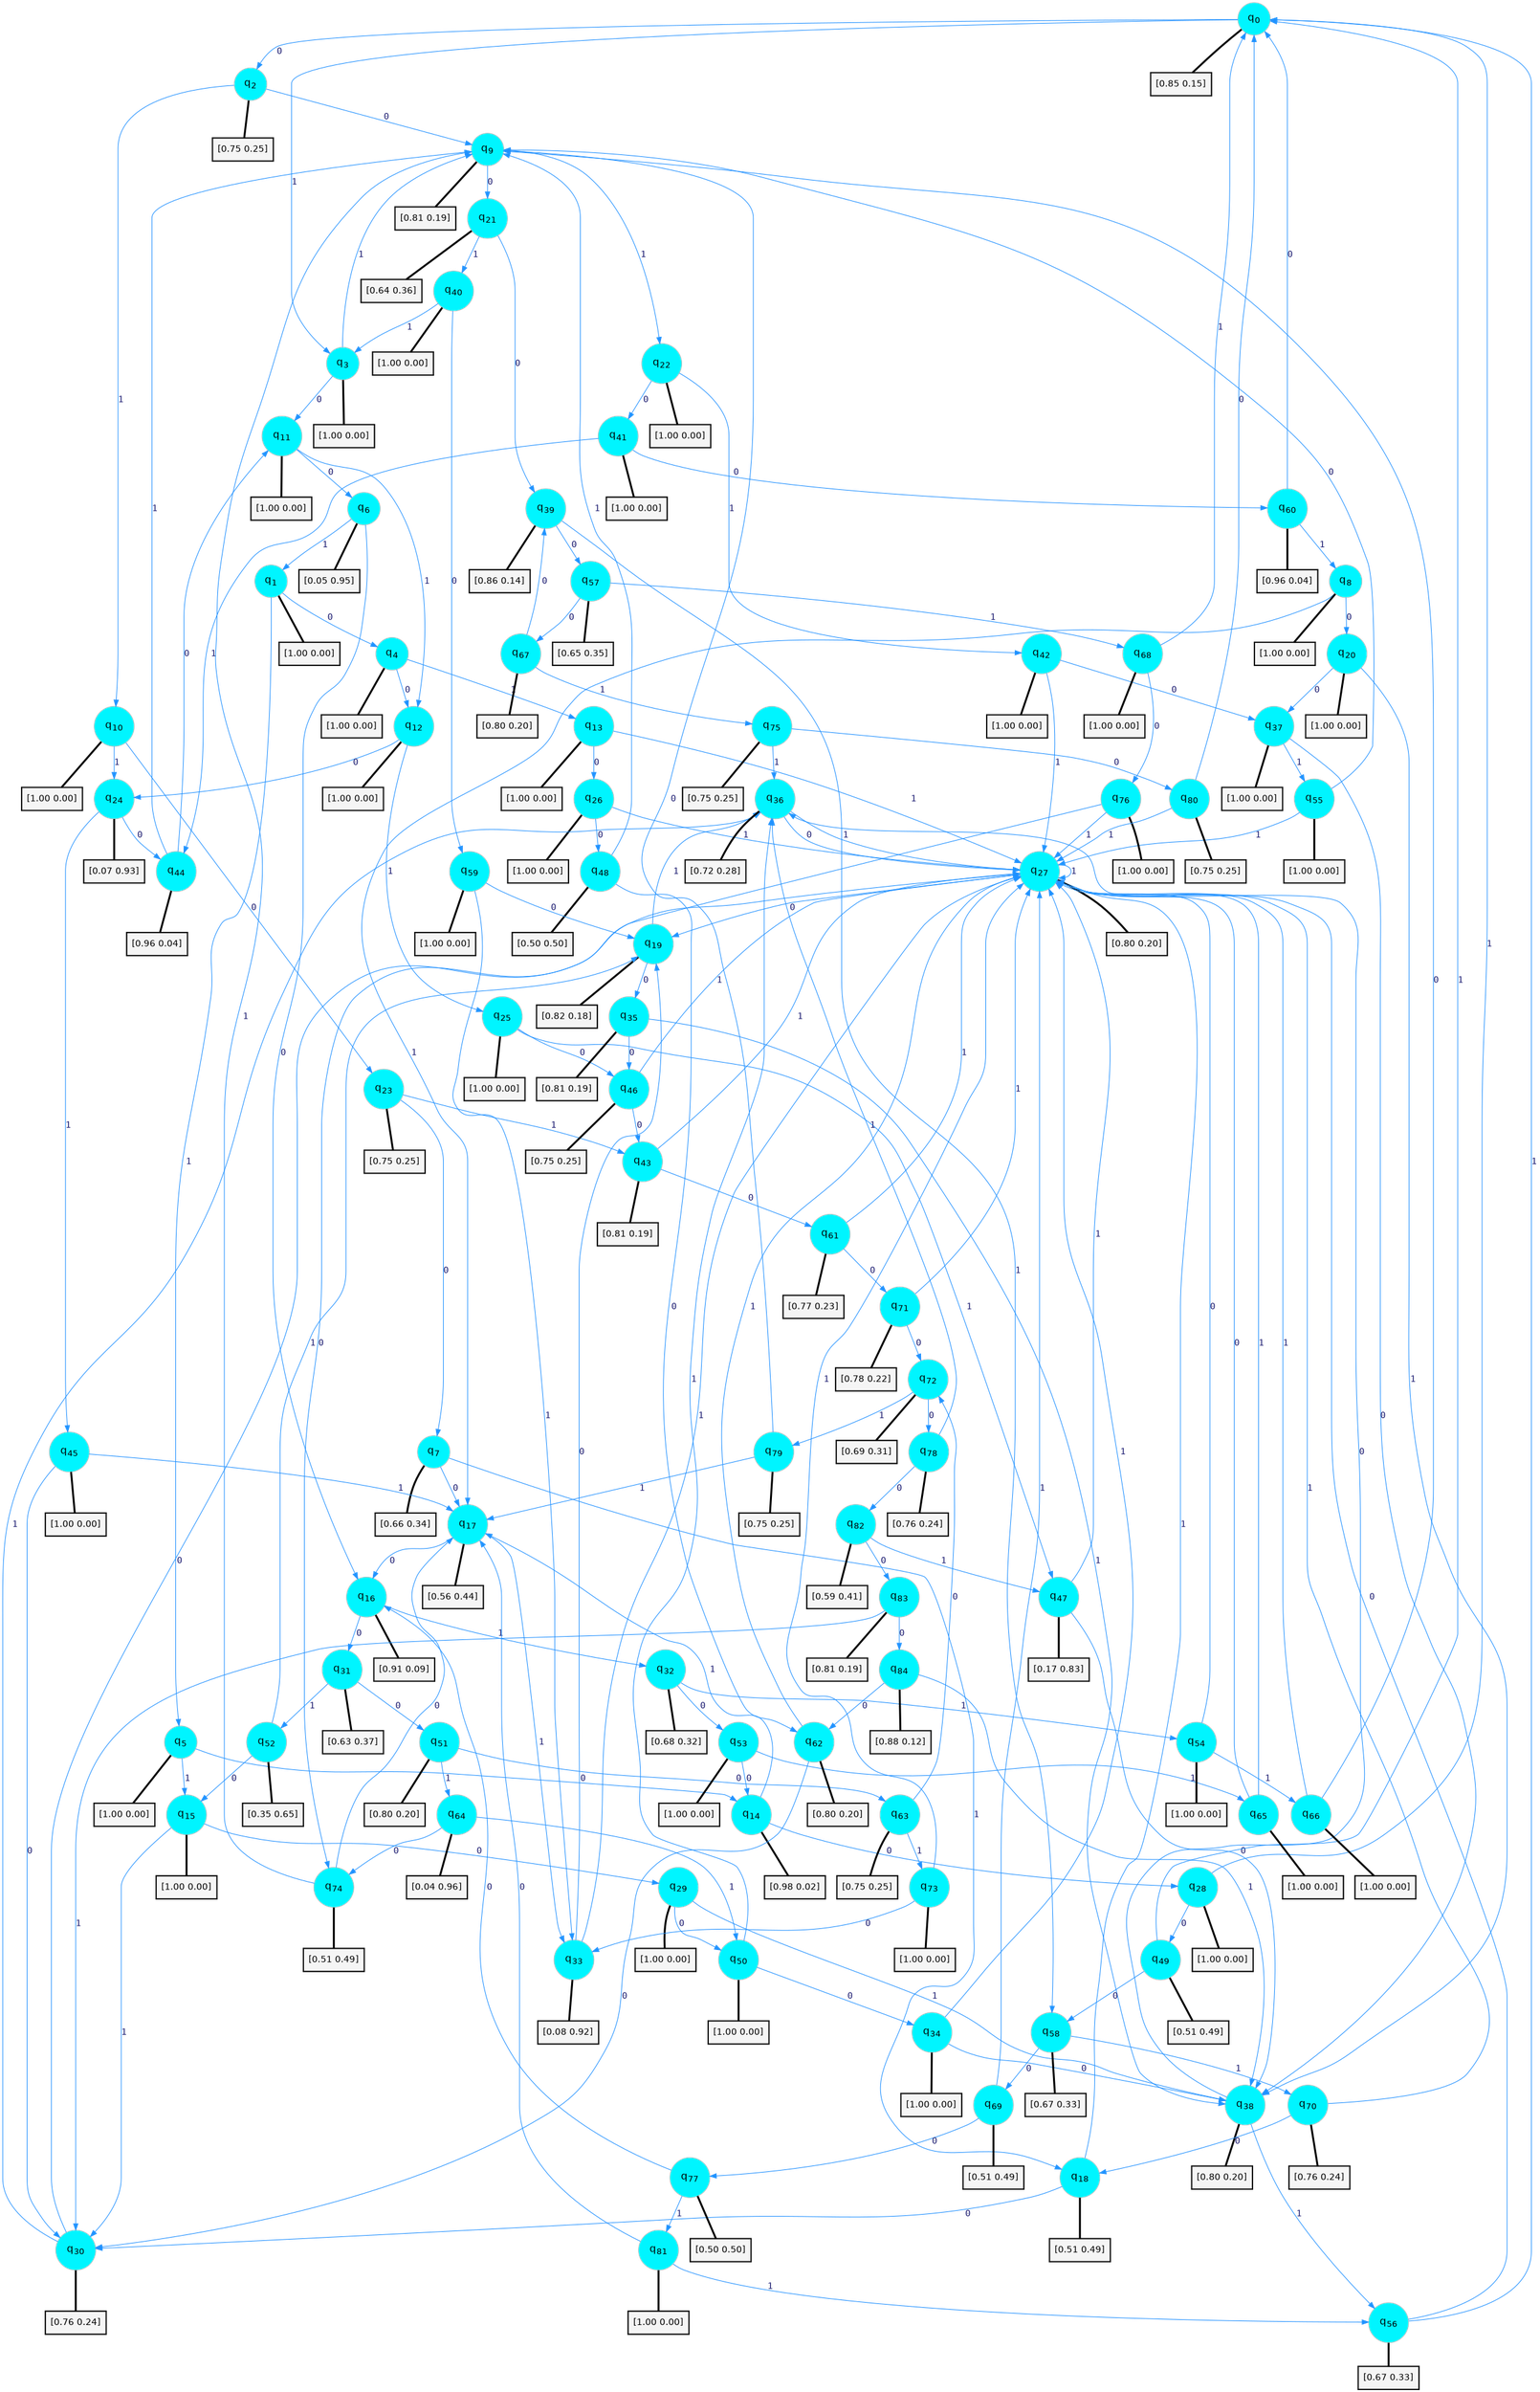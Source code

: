 digraph G {
graph [
bgcolor=transparent, dpi=300, rankdir=TD, size="40,25"];
node [
color=gray, fillcolor=turquoise1, fontcolor=black, fontname=Helvetica, fontsize=16, fontweight=bold, shape=circle, style=filled];
edge [
arrowsize=1, color=dodgerblue1, fontcolor=midnightblue, fontname=courier, fontweight=bold, penwidth=1, style=solid, weight=20];
0[label=<q<SUB>0</SUB>>];
1[label=<q<SUB>1</SUB>>];
2[label=<q<SUB>2</SUB>>];
3[label=<q<SUB>3</SUB>>];
4[label=<q<SUB>4</SUB>>];
5[label=<q<SUB>5</SUB>>];
6[label=<q<SUB>6</SUB>>];
7[label=<q<SUB>7</SUB>>];
8[label=<q<SUB>8</SUB>>];
9[label=<q<SUB>9</SUB>>];
10[label=<q<SUB>10</SUB>>];
11[label=<q<SUB>11</SUB>>];
12[label=<q<SUB>12</SUB>>];
13[label=<q<SUB>13</SUB>>];
14[label=<q<SUB>14</SUB>>];
15[label=<q<SUB>15</SUB>>];
16[label=<q<SUB>16</SUB>>];
17[label=<q<SUB>17</SUB>>];
18[label=<q<SUB>18</SUB>>];
19[label=<q<SUB>19</SUB>>];
20[label=<q<SUB>20</SUB>>];
21[label=<q<SUB>21</SUB>>];
22[label=<q<SUB>22</SUB>>];
23[label=<q<SUB>23</SUB>>];
24[label=<q<SUB>24</SUB>>];
25[label=<q<SUB>25</SUB>>];
26[label=<q<SUB>26</SUB>>];
27[label=<q<SUB>27</SUB>>];
28[label=<q<SUB>28</SUB>>];
29[label=<q<SUB>29</SUB>>];
30[label=<q<SUB>30</SUB>>];
31[label=<q<SUB>31</SUB>>];
32[label=<q<SUB>32</SUB>>];
33[label=<q<SUB>33</SUB>>];
34[label=<q<SUB>34</SUB>>];
35[label=<q<SUB>35</SUB>>];
36[label=<q<SUB>36</SUB>>];
37[label=<q<SUB>37</SUB>>];
38[label=<q<SUB>38</SUB>>];
39[label=<q<SUB>39</SUB>>];
40[label=<q<SUB>40</SUB>>];
41[label=<q<SUB>41</SUB>>];
42[label=<q<SUB>42</SUB>>];
43[label=<q<SUB>43</SUB>>];
44[label=<q<SUB>44</SUB>>];
45[label=<q<SUB>45</SUB>>];
46[label=<q<SUB>46</SUB>>];
47[label=<q<SUB>47</SUB>>];
48[label=<q<SUB>48</SUB>>];
49[label=<q<SUB>49</SUB>>];
50[label=<q<SUB>50</SUB>>];
51[label=<q<SUB>51</SUB>>];
52[label=<q<SUB>52</SUB>>];
53[label=<q<SUB>53</SUB>>];
54[label=<q<SUB>54</SUB>>];
55[label=<q<SUB>55</SUB>>];
56[label=<q<SUB>56</SUB>>];
57[label=<q<SUB>57</SUB>>];
58[label=<q<SUB>58</SUB>>];
59[label=<q<SUB>59</SUB>>];
60[label=<q<SUB>60</SUB>>];
61[label=<q<SUB>61</SUB>>];
62[label=<q<SUB>62</SUB>>];
63[label=<q<SUB>63</SUB>>];
64[label=<q<SUB>64</SUB>>];
65[label=<q<SUB>65</SUB>>];
66[label=<q<SUB>66</SUB>>];
67[label=<q<SUB>67</SUB>>];
68[label=<q<SUB>68</SUB>>];
69[label=<q<SUB>69</SUB>>];
70[label=<q<SUB>70</SUB>>];
71[label=<q<SUB>71</SUB>>];
72[label=<q<SUB>72</SUB>>];
73[label=<q<SUB>73</SUB>>];
74[label=<q<SUB>74</SUB>>];
75[label=<q<SUB>75</SUB>>];
76[label=<q<SUB>76</SUB>>];
77[label=<q<SUB>77</SUB>>];
78[label=<q<SUB>78</SUB>>];
79[label=<q<SUB>79</SUB>>];
80[label=<q<SUB>80</SUB>>];
81[label=<q<SUB>81</SUB>>];
82[label=<q<SUB>82</SUB>>];
83[label=<q<SUB>83</SUB>>];
84[label=<q<SUB>84</SUB>>];
85[label="[0.85 0.15]", shape=box,fontcolor=black, fontname=Helvetica, fontsize=14, penwidth=2, fillcolor=whitesmoke,color=black];
86[label="[1.00 0.00]", shape=box,fontcolor=black, fontname=Helvetica, fontsize=14, penwidth=2, fillcolor=whitesmoke,color=black];
87[label="[0.75 0.25]", shape=box,fontcolor=black, fontname=Helvetica, fontsize=14, penwidth=2, fillcolor=whitesmoke,color=black];
88[label="[1.00 0.00]", shape=box,fontcolor=black, fontname=Helvetica, fontsize=14, penwidth=2, fillcolor=whitesmoke,color=black];
89[label="[1.00 0.00]", shape=box,fontcolor=black, fontname=Helvetica, fontsize=14, penwidth=2, fillcolor=whitesmoke,color=black];
90[label="[1.00 0.00]", shape=box,fontcolor=black, fontname=Helvetica, fontsize=14, penwidth=2, fillcolor=whitesmoke,color=black];
91[label="[0.05 0.95]", shape=box,fontcolor=black, fontname=Helvetica, fontsize=14, penwidth=2, fillcolor=whitesmoke,color=black];
92[label="[0.66 0.34]", shape=box,fontcolor=black, fontname=Helvetica, fontsize=14, penwidth=2, fillcolor=whitesmoke,color=black];
93[label="[1.00 0.00]", shape=box,fontcolor=black, fontname=Helvetica, fontsize=14, penwidth=2, fillcolor=whitesmoke,color=black];
94[label="[0.81 0.19]", shape=box,fontcolor=black, fontname=Helvetica, fontsize=14, penwidth=2, fillcolor=whitesmoke,color=black];
95[label="[1.00 0.00]", shape=box,fontcolor=black, fontname=Helvetica, fontsize=14, penwidth=2, fillcolor=whitesmoke,color=black];
96[label="[1.00 0.00]", shape=box,fontcolor=black, fontname=Helvetica, fontsize=14, penwidth=2, fillcolor=whitesmoke,color=black];
97[label="[1.00 0.00]", shape=box,fontcolor=black, fontname=Helvetica, fontsize=14, penwidth=2, fillcolor=whitesmoke,color=black];
98[label="[1.00 0.00]", shape=box,fontcolor=black, fontname=Helvetica, fontsize=14, penwidth=2, fillcolor=whitesmoke,color=black];
99[label="[0.98 0.02]", shape=box,fontcolor=black, fontname=Helvetica, fontsize=14, penwidth=2, fillcolor=whitesmoke,color=black];
100[label="[1.00 0.00]", shape=box,fontcolor=black, fontname=Helvetica, fontsize=14, penwidth=2, fillcolor=whitesmoke,color=black];
101[label="[0.91 0.09]", shape=box,fontcolor=black, fontname=Helvetica, fontsize=14, penwidth=2, fillcolor=whitesmoke,color=black];
102[label="[0.56 0.44]", shape=box,fontcolor=black, fontname=Helvetica, fontsize=14, penwidth=2, fillcolor=whitesmoke,color=black];
103[label="[0.51 0.49]", shape=box,fontcolor=black, fontname=Helvetica, fontsize=14, penwidth=2, fillcolor=whitesmoke,color=black];
104[label="[0.82 0.18]", shape=box,fontcolor=black, fontname=Helvetica, fontsize=14, penwidth=2, fillcolor=whitesmoke,color=black];
105[label="[1.00 0.00]", shape=box,fontcolor=black, fontname=Helvetica, fontsize=14, penwidth=2, fillcolor=whitesmoke,color=black];
106[label="[0.64 0.36]", shape=box,fontcolor=black, fontname=Helvetica, fontsize=14, penwidth=2, fillcolor=whitesmoke,color=black];
107[label="[1.00 0.00]", shape=box,fontcolor=black, fontname=Helvetica, fontsize=14, penwidth=2, fillcolor=whitesmoke,color=black];
108[label="[0.75 0.25]", shape=box,fontcolor=black, fontname=Helvetica, fontsize=14, penwidth=2, fillcolor=whitesmoke,color=black];
109[label="[0.07 0.93]", shape=box,fontcolor=black, fontname=Helvetica, fontsize=14, penwidth=2, fillcolor=whitesmoke,color=black];
110[label="[1.00 0.00]", shape=box,fontcolor=black, fontname=Helvetica, fontsize=14, penwidth=2, fillcolor=whitesmoke,color=black];
111[label="[1.00 0.00]", shape=box,fontcolor=black, fontname=Helvetica, fontsize=14, penwidth=2, fillcolor=whitesmoke,color=black];
112[label="[0.80 0.20]", shape=box,fontcolor=black, fontname=Helvetica, fontsize=14, penwidth=2, fillcolor=whitesmoke,color=black];
113[label="[1.00 0.00]", shape=box,fontcolor=black, fontname=Helvetica, fontsize=14, penwidth=2, fillcolor=whitesmoke,color=black];
114[label="[1.00 0.00]", shape=box,fontcolor=black, fontname=Helvetica, fontsize=14, penwidth=2, fillcolor=whitesmoke,color=black];
115[label="[0.76 0.24]", shape=box,fontcolor=black, fontname=Helvetica, fontsize=14, penwidth=2, fillcolor=whitesmoke,color=black];
116[label="[0.63 0.37]", shape=box,fontcolor=black, fontname=Helvetica, fontsize=14, penwidth=2, fillcolor=whitesmoke,color=black];
117[label="[0.68 0.32]", shape=box,fontcolor=black, fontname=Helvetica, fontsize=14, penwidth=2, fillcolor=whitesmoke,color=black];
118[label="[0.08 0.92]", shape=box,fontcolor=black, fontname=Helvetica, fontsize=14, penwidth=2, fillcolor=whitesmoke,color=black];
119[label="[1.00 0.00]", shape=box,fontcolor=black, fontname=Helvetica, fontsize=14, penwidth=2, fillcolor=whitesmoke,color=black];
120[label="[0.81 0.19]", shape=box,fontcolor=black, fontname=Helvetica, fontsize=14, penwidth=2, fillcolor=whitesmoke,color=black];
121[label="[0.72 0.28]", shape=box,fontcolor=black, fontname=Helvetica, fontsize=14, penwidth=2, fillcolor=whitesmoke,color=black];
122[label="[1.00 0.00]", shape=box,fontcolor=black, fontname=Helvetica, fontsize=14, penwidth=2, fillcolor=whitesmoke,color=black];
123[label="[0.80 0.20]", shape=box,fontcolor=black, fontname=Helvetica, fontsize=14, penwidth=2, fillcolor=whitesmoke,color=black];
124[label="[0.86 0.14]", shape=box,fontcolor=black, fontname=Helvetica, fontsize=14, penwidth=2, fillcolor=whitesmoke,color=black];
125[label="[1.00 0.00]", shape=box,fontcolor=black, fontname=Helvetica, fontsize=14, penwidth=2, fillcolor=whitesmoke,color=black];
126[label="[1.00 0.00]", shape=box,fontcolor=black, fontname=Helvetica, fontsize=14, penwidth=2, fillcolor=whitesmoke,color=black];
127[label="[1.00 0.00]", shape=box,fontcolor=black, fontname=Helvetica, fontsize=14, penwidth=2, fillcolor=whitesmoke,color=black];
128[label="[0.81 0.19]", shape=box,fontcolor=black, fontname=Helvetica, fontsize=14, penwidth=2, fillcolor=whitesmoke,color=black];
129[label="[0.96 0.04]", shape=box,fontcolor=black, fontname=Helvetica, fontsize=14, penwidth=2, fillcolor=whitesmoke,color=black];
130[label="[1.00 0.00]", shape=box,fontcolor=black, fontname=Helvetica, fontsize=14, penwidth=2, fillcolor=whitesmoke,color=black];
131[label="[0.75 0.25]", shape=box,fontcolor=black, fontname=Helvetica, fontsize=14, penwidth=2, fillcolor=whitesmoke,color=black];
132[label="[0.17 0.83]", shape=box,fontcolor=black, fontname=Helvetica, fontsize=14, penwidth=2, fillcolor=whitesmoke,color=black];
133[label="[0.50 0.50]", shape=box,fontcolor=black, fontname=Helvetica, fontsize=14, penwidth=2, fillcolor=whitesmoke,color=black];
134[label="[0.51 0.49]", shape=box,fontcolor=black, fontname=Helvetica, fontsize=14, penwidth=2, fillcolor=whitesmoke,color=black];
135[label="[1.00 0.00]", shape=box,fontcolor=black, fontname=Helvetica, fontsize=14, penwidth=2, fillcolor=whitesmoke,color=black];
136[label="[0.80 0.20]", shape=box,fontcolor=black, fontname=Helvetica, fontsize=14, penwidth=2, fillcolor=whitesmoke,color=black];
137[label="[0.35 0.65]", shape=box,fontcolor=black, fontname=Helvetica, fontsize=14, penwidth=2, fillcolor=whitesmoke,color=black];
138[label="[1.00 0.00]", shape=box,fontcolor=black, fontname=Helvetica, fontsize=14, penwidth=2, fillcolor=whitesmoke,color=black];
139[label="[1.00 0.00]", shape=box,fontcolor=black, fontname=Helvetica, fontsize=14, penwidth=2, fillcolor=whitesmoke,color=black];
140[label="[1.00 0.00]", shape=box,fontcolor=black, fontname=Helvetica, fontsize=14, penwidth=2, fillcolor=whitesmoke,color=black];
141[label="[0.67 0.33]", shape=box,fontcolor=black, fontname=Helvetica, fontsize=14, penwidth=2, fillcolor=whitesmoke,color=black];
142[label="[0.65 0.35]", shape=box,fontcolor=black, fontname=Helvetica, fontsize=14, penwidth=2, fillcolor=whitesmoke,color=black];
143[label="[0.67 0.33]", shape=box,fontcolor=black, fontname=Helvetica, fontsize=14, penwidth=2, fillcolor=whitesmoke,color=black];
144[label="[1.00 0.00]", shape=box,fontcolor=black, fontname=Helvetica, fontsize=14, penwidth=2, fillcolor=whitesmoke,color=black];
145[label="[0.96 0.04]", shape=box,fontcolor=black, fontname=Helvetica, fontsize=14, penwidth=2, fillcolor=whitesmoke,color=black];
146[label="[0.77 0.23]", shape=box,fontcolor=black, fontname=Helvetica, fontsize=14, penwidth=2, fillcolor=whitesmoke,color=black];
147[label="[0.80 0.20]", shape=box,fontcolor=black, fontname=Helvetica, fontsize=14, penwidth=2, fillcolor=whitesmoke,color=black];
148[label="[0.75 0.25]", shape=box,fontcolor=black, fontname=Helvetica, fontsize=14, penwidth=2, fillcolor=whitesmoke,color=black];
149[label="[0.04 0.96]", shape=box,fontcolor=black, fontname=Helvetica, fontsize=14, penwidth=2, fillcolor=whitesmoke,color=black];
150[label="[1.00 0.00]", shape=box,fontcolor=black, fontname=Helvetica, fontsize=14, penwidth=2, fillcolor=whitesmoke,color=black];
151[label="[1.00 0.00]", shape=box,fontcolor=black, fontname=Helvetica, fontsize=14, penwidth=2, fillcolor=whitesmoke,color=black];
152[label="[0.80 0.20]", shape=box,fontcolor=black, fontname=Helvetica, fontsize=14, penwidth=2, fillcolor=whitesmoke,color=black];
153[label="[1.00 0.00]", shape=box,fontcolor=black, fontname=Helvetica, fontsize=14, penwidth=2, fillcolor=whitesmoke,color=black];
154[label="[0.51 0.49]", shape=box,fontcolor=black, fontname=Helvetica, fontsize=14, penwidth=2, fillcolor=whitesmoke,color=black];
155[label="[0.76 0.24]", shape=box,fontcolor=black, fontname=Helvetica, fontsize=14, penwidth=2, fillcolor=whitesmoke,color=black];
156[label="[0.78 0.22]", shape=box,fontcolor=black, fontname=Helvetica, fontsize=14, penwidth=2, fillcolor=whitesmoke,color=black];
157[label="[0.69 0.31]", shape=box,fontcolor=black, fontname=Helvetica, fontsize=14, penwidth=2, fillcolor=whitesmoke,color=black];
158[label="[1.00 0.00]", shape=box,fontcolor=black, fontname=Helvetica, fontsize=14, penwidth=2, fillcolor=whitesmoke,color=black];
159[label="[0.51 0.49]", shape=box,fontcolor=black, fontname=Helvetica, fontsize=14, penwidth=2, fillcolor=whitesmoke,color=black];
160[label="[0.75 0.25]", shape=box,fontcolor=black, fontname=Helvetica, fontsize=14, penwidth=2, fillcolor=whitesmoke,color=black];
161[label="[1.00 0.00]", shape=box,fontcolor=black, fontname=Helvetica, fontsize=14, penwidth=2, fillcolor=whitesmoke,color=black];
162[label="[0.50 0.50]", shape=box,fontcolor=black, fontname=Helvetica, fontsize=14, penwidth=2, fillcolor=whitesmoke,color=black];
163[label="[0.76 0.24]", shape=box,fontcolor=black, fontname=Helvetica, fontsize=14, penwidth=2, fillcolor=whitesmoke,color=black];
164[label="[0.75 0.25]", shape=box,fontcolor=black, fontname=Helvetica, fontsize=14, penwidth=2, fillcolor=whitesmoke,color=black];
165[label="[0.75 0.25]", shape=box,fontcolor=black, fontname=Helvetica, fontsize=14, penwidth=2, fillcolor=whitesmoke,color=black];
166[label="[1.00 0.00]", shape=box,fontcolor=black, fontname=Helvetica, fontsize=14, penwidth=2, fillcolor=whitesmoke,color=black];
167[label="[0.59 0.41]", shape=box,fontcolor=black, fontname=Helvetica, fontsize=14, penwidth=2, fillcolor=whitesmoke,color=black];
168[label="[0.81 0.19]", shape=box,fontcolor=black, fontname=Helvetica, fontsize=14, penwidth=2, fillcolor=whitesmoke,color=black];
169[label="[0.88 0.12]", shape=box,fontcolor=black, fontname=Helvetica, fontsize=14, penwidth=2, fillcolor=whitesmoke,color=black];
0->2 [label=0];
0->3 [label=1];
0->85 [arrowhead=none, penwidth=3,color=black];
1->4 [label=0];
1->5 [label=1];
1->86 [arrowhead=none, penwidth=3,color=black];
2->9 [label=0];
2->10 [label=1];
2->87 [arrowhead=none, penwidth=3,color=black];
3->11 [label=0];
3->9 [label=1];
3->88 [arrowhead=none, penwidth=3,color=black];
4->12 [label=0];
4->13 [label=1];
4->89 [arrowhead=none, penwidth=3,color=black];
5->14 [label=0];
5->15 [label=1];
5->90 [arrowhead=none, penwidth=3,color=black];
6->16 [label=0];
6->1 [label=1];
6->91 [arrowhead=none, penwidth=3,color=black];
7->17 [label=0];
7->18 [label=1];
7->92 [arrowhead=none, penwidth=3,color=black];
8->20 [label=0];
8->17 [label=1];
8->93 [arrowhead=none, penwidth=3,color=black];
9->21 [label=0];
9->22 [label=1];
9->94 [arrowhead=none, penwidth=3,color=black];
10->23 [label=0];
10->24 [label=1];
10->95 [arrowhead=none, penwidth=3,color=black];
11->6 [label=0];
11->12 [label=1];
11->96 [arrowhead=none, penwidth=3,color=black];
12->24 [label=0];
12->25 [label=1];
12->97 [arrowhead=none, penwidth=3,color=black];
13->26 [label=0];
13->27 [label=1];
13->98 [arrowhead=none, penwidth=3,color=black];
14->28 [label=0];
14->17 [label=1];
14->99 [arrowhead=none, penwidth=3,color=black];
15->29 [label=0];
15->30 [label=1];
15->100 [arrowhead=none, penwidth=3,color=black];
16->31 [label=0];
16->32 [label=1];
16->101 [arrowhead=none, penwidth=3,color=black];
17->16 [label=0];
17->33 [label=1];
17->102 [arrowhead=none, penwidth=3,color=black];
18->30 [label=0];
18->27 [label=1];
18->103 [arrowhead=none, penwidth=3,color=black];
19->35 [label=0];
19->36 [label=1];
19->104 [arrowhead=none, penwidth=3,color=black];
20->37 [label=0];
20->38 [label=1];
20->105 [arrowhead=none, penwidth=3,color=black];
21->39 [label=0];
21->40 [label=1];
21->106 [arrowhead=none, penwidth=3,color=black];
22->41 [label=0];
22->42 [label=1];
22->107 [arrowhead=none, penwidth=3,color=black];
23->7 [label=0];
23->43 [label=1];
23->108 [arrowhead=none, penwidth=3,color=black];
24->44 [label=0];
24->45 [label=1];
24->109 [arrowhead=none, penwidth=3,color=black];
25->46 [label=0];
25->47 [label=1];
25->110 [arrowhead=none, penwidth=3,color=black];
26->48 [label=0];
26->27 [label=1];
26->111 [arrowhead=none, penwidth=3,color=black];
27->19 [label=0];
27->27 [label=1];
27->112 [arrowhead=none, penwidth=3,color=black];
28->49 [label=0];
28->0 [label=1];
28->113 [arrowhead=none, penwidth=3,color=black];
29->50 [label=0];
29->38 [label=1];
29->114 [arrowhead=none, penwidth=3,color=black];
30->27 [label=0];
30->36 [label=1];
30->115 [arrowhead=none, penwidth=3,color=black];
31->51 [label=0];
31->52 [label=1];
31->116 [arrowhead=none, penwidth=3,color=black];
32->53 [label=0];
32->54 [label=1];
32->117 [arrowhead=none, penwidth=3,color=black];
33->19 [label=0];
33->27 [label=1];
33->118 [arrowhead=none, penwidth=3,color=black];
34->38 [label=0];
34->27 [label=1];
34->119 [arrowhead=none, penwidth=3,color=black];
35->46 [label=0];
35->38 [label=1];
35->120 [arrowhead=none, penwidth=3,color=black];
36->27 [label=0];
36->27 [label=1];
36->121 [arrowhead=none, penwidth=3,color=black];
37->38 [label=0];
37->55 [label=1];
37->122 [arrowhead=none, penwidth=3,color=black];
38->36 [label=0];
38->56 [label=1];
38->123 [arrowhead=none, penwidth=3,color=black];
39->57 [label=0];
39->58 [label=1];
39->124 [arrowhead=none, penwidth=3,color=black];
40->59 [label=0];
40->3 [label=1];
40->125 [arrowhead=none, penwidth=3,color=black];
41->60 [label=0];
41->44 [label=1];
41->126 [arrowhead=none, penwidth=3,color=black];
42->37 [label=0];
42->27 [label=1];
42->127 [arrowhead=none, penwidth=3,color=black];
43->61 [label=0];
43->27 [label=1];
43->128 [arrowhead=none, penwidth=3,color=black];
44->11 [label=0];
44->9 [label=1];
44->129 [arrowhead=none, penwidth=3,color=black];
45->30 [label=0];
45->17 [label=1];
45->130 [arrowhead=none, penwidth=3,color=black];
46->43 [label=0];
46->27 [label=1];
46->131 [arrowhead=none, penwidth=3,color=black];
47->38 [label=0];
47->27 [label=1];
47->132 [arrowhead=none, penwidth=3,color=black];
48->62 [label=0];
48->9 [label=1];
48->133 [arrowhead=none, penwidth=3,color=black];
49->58 [label=0];
49->0 [label=1];
49->134 [arrowhead=none, penwidth=3,color=black];
50->34 [label=0];
50->36 [label=1];
50->135 [arrowhead=none, penwidth=3,color=black];
51->63 [label=0];
51->64 [label=1];
51->136 [arrowhead=none, penwidth=3,color=black];
52->15 [label=0];
52->19 [label=1];
52->137 [arrowhead=none, penwidth=3,color=black];
53->14 [label=0];
53->65 [label=1];
53->138 [arrowhead=none, penwidth=3,color=black];
54->27 [label=0];
54->66 [label=1];
54->139 [arrowhead=none, penwidth=3,color=black];
55->9 [label=0];
55->27 [label=1];
55->140 [arrowhead=none, penwidth=3,color=black];
56->27 [label=0];
56->0 [label=1];
56->141 [arrowhead=none, penwidth=3,color=black];
57->67 [label=0];
57->68 [label=1];
57->142 [arrowhead=none, penwidth=3,color=black];
58->69 [label=0];
58->70 [label=1];
58->143 [arrowhead=none, penwidth=3,color=black];
59->19 [label=0];
59->33 [label=1];
59->144 [arrowhead=none, penwidth=3,color=black];
60->0 [label=0];
60->8 [label=1];
60->145 [arrowhead=none, penwidth=3,color=black];
61->71 [label=0];
61->27 [label=1];
61->146 [arrowhead=none, penwidth=3,color=black];
62->30 [label=0];
62->27 [label=1];
62->147 [arrowhead=none, penwidth=3,color=black];
63->72 [label=0];
63->73 [label=1];
63->148 [arrowhead=none, penwidth=3,color=black];
64->74 [label=0];
64->50 [label=1];
64->149 [arrowhead=none, penwidth=3,color=black];
65->27 [label=0];
65->27 [label=1];
65->150 [arrowhead=none, penwidth=3,color=black];
66->9 [label=0];
66->27 [label=1];
66->151 [arrowhead=none, penwidth=3,color=black];
67->39 [label=0];
67->75 [label=1];
67->152 [arrowhead=none, penwidth=3,color=black];
68->76 [label=0];
68->0 [label=1];
68->153 [arrowhead=none, penwidth=3,color=black];
69->77 [label=0];
69->27 [label=1];
69->154 [arrowhead=none, penwidth=3,color=black];
70->18 [label=0];
70->27 [label=1];
70->155 [arrowhead=none, penwidth=3,color=black];
71->72 [label=0];
71->27 [label=1];
71->156 [arrowhead=none, penwidth=3,color=black];
72->78 [label=0];
72->79 [label=1];
72->157 [arrowhead=none, penwidth=3,color=black];
73->33 [label=0];
73->27 [label=1];
73->158 [arrowhead=none, penwidth=3,color=black];
74->17 [label=0];
74->9 [label=1];
74->159 [arrowhead=none, penwidth=3,color=black];
75->80 [label=0];
75->36 [label=1];
75->160 [arrowhead=none, penwidth=3,color=black];
76->74 [label=0];
76->27 [label=1];
76->161 [arrowhead=none, penwidth=3,color=black];
77->16 [label=0];
77->81 [label=1];
77->162 [arrowhead=none, penwidth=3,color=black];
78->82 [label=0];
78->36 [label=1];
78->163 [arrowhead=none, penwidth=3,color=black];
79->9 [label=0];
79->17 [label=1];
79->164 [arrowhead=none, penwidth=3,color=black];
80->0 [label=0];
80->27 [label=1];
80->165 [arrowhead=none, penwidth=3,color=black];
81->17 [label=0];
81->56 [label=1];
81->166 [arrowhead=none, penwidth=3,color=black];
82->83 [label=0];
82->47 [label=1];
82->167 [arrowhead=none, penwidth=3,color=black];
83->84 [label=0];
83->30 [label=1];
83->168 [arrowhead=none, penwidth=3,color=black];
84->62 [label=0];
84->38 [label=1];
84->169 [arrowhead=none, penwidth=3,color=black];
}
